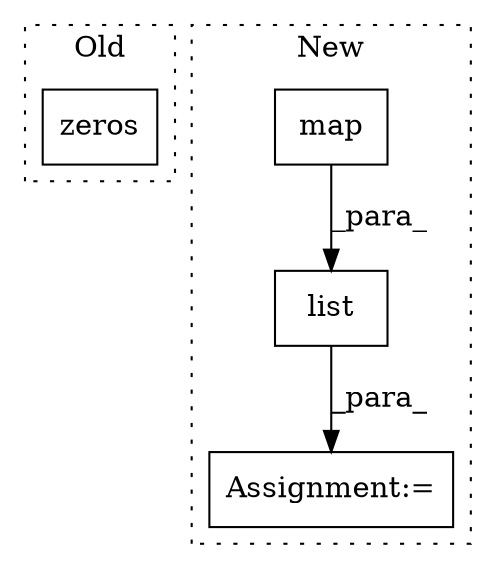 digraph G {
subgraph cluster0 {
1 [label="zeros" a="32" s="45779,45791" l="6,1" shape="box"];
label = "Old";
style="dotted";
}
subgraph cluster1 {
2 [label="map" a="32" s="43463,43482" l="4,1" shape="box"];
3 [label="list" a="32" s="43458,43483" l="5,1" shape="box"];
4 [label="Assignment:=" a="7" s="43457" l="1" shape="box"];
label = "New";
style="dotted";
}
2 -> 3 [label="_para_"];
3 -> 4 [label="_para_"];
}